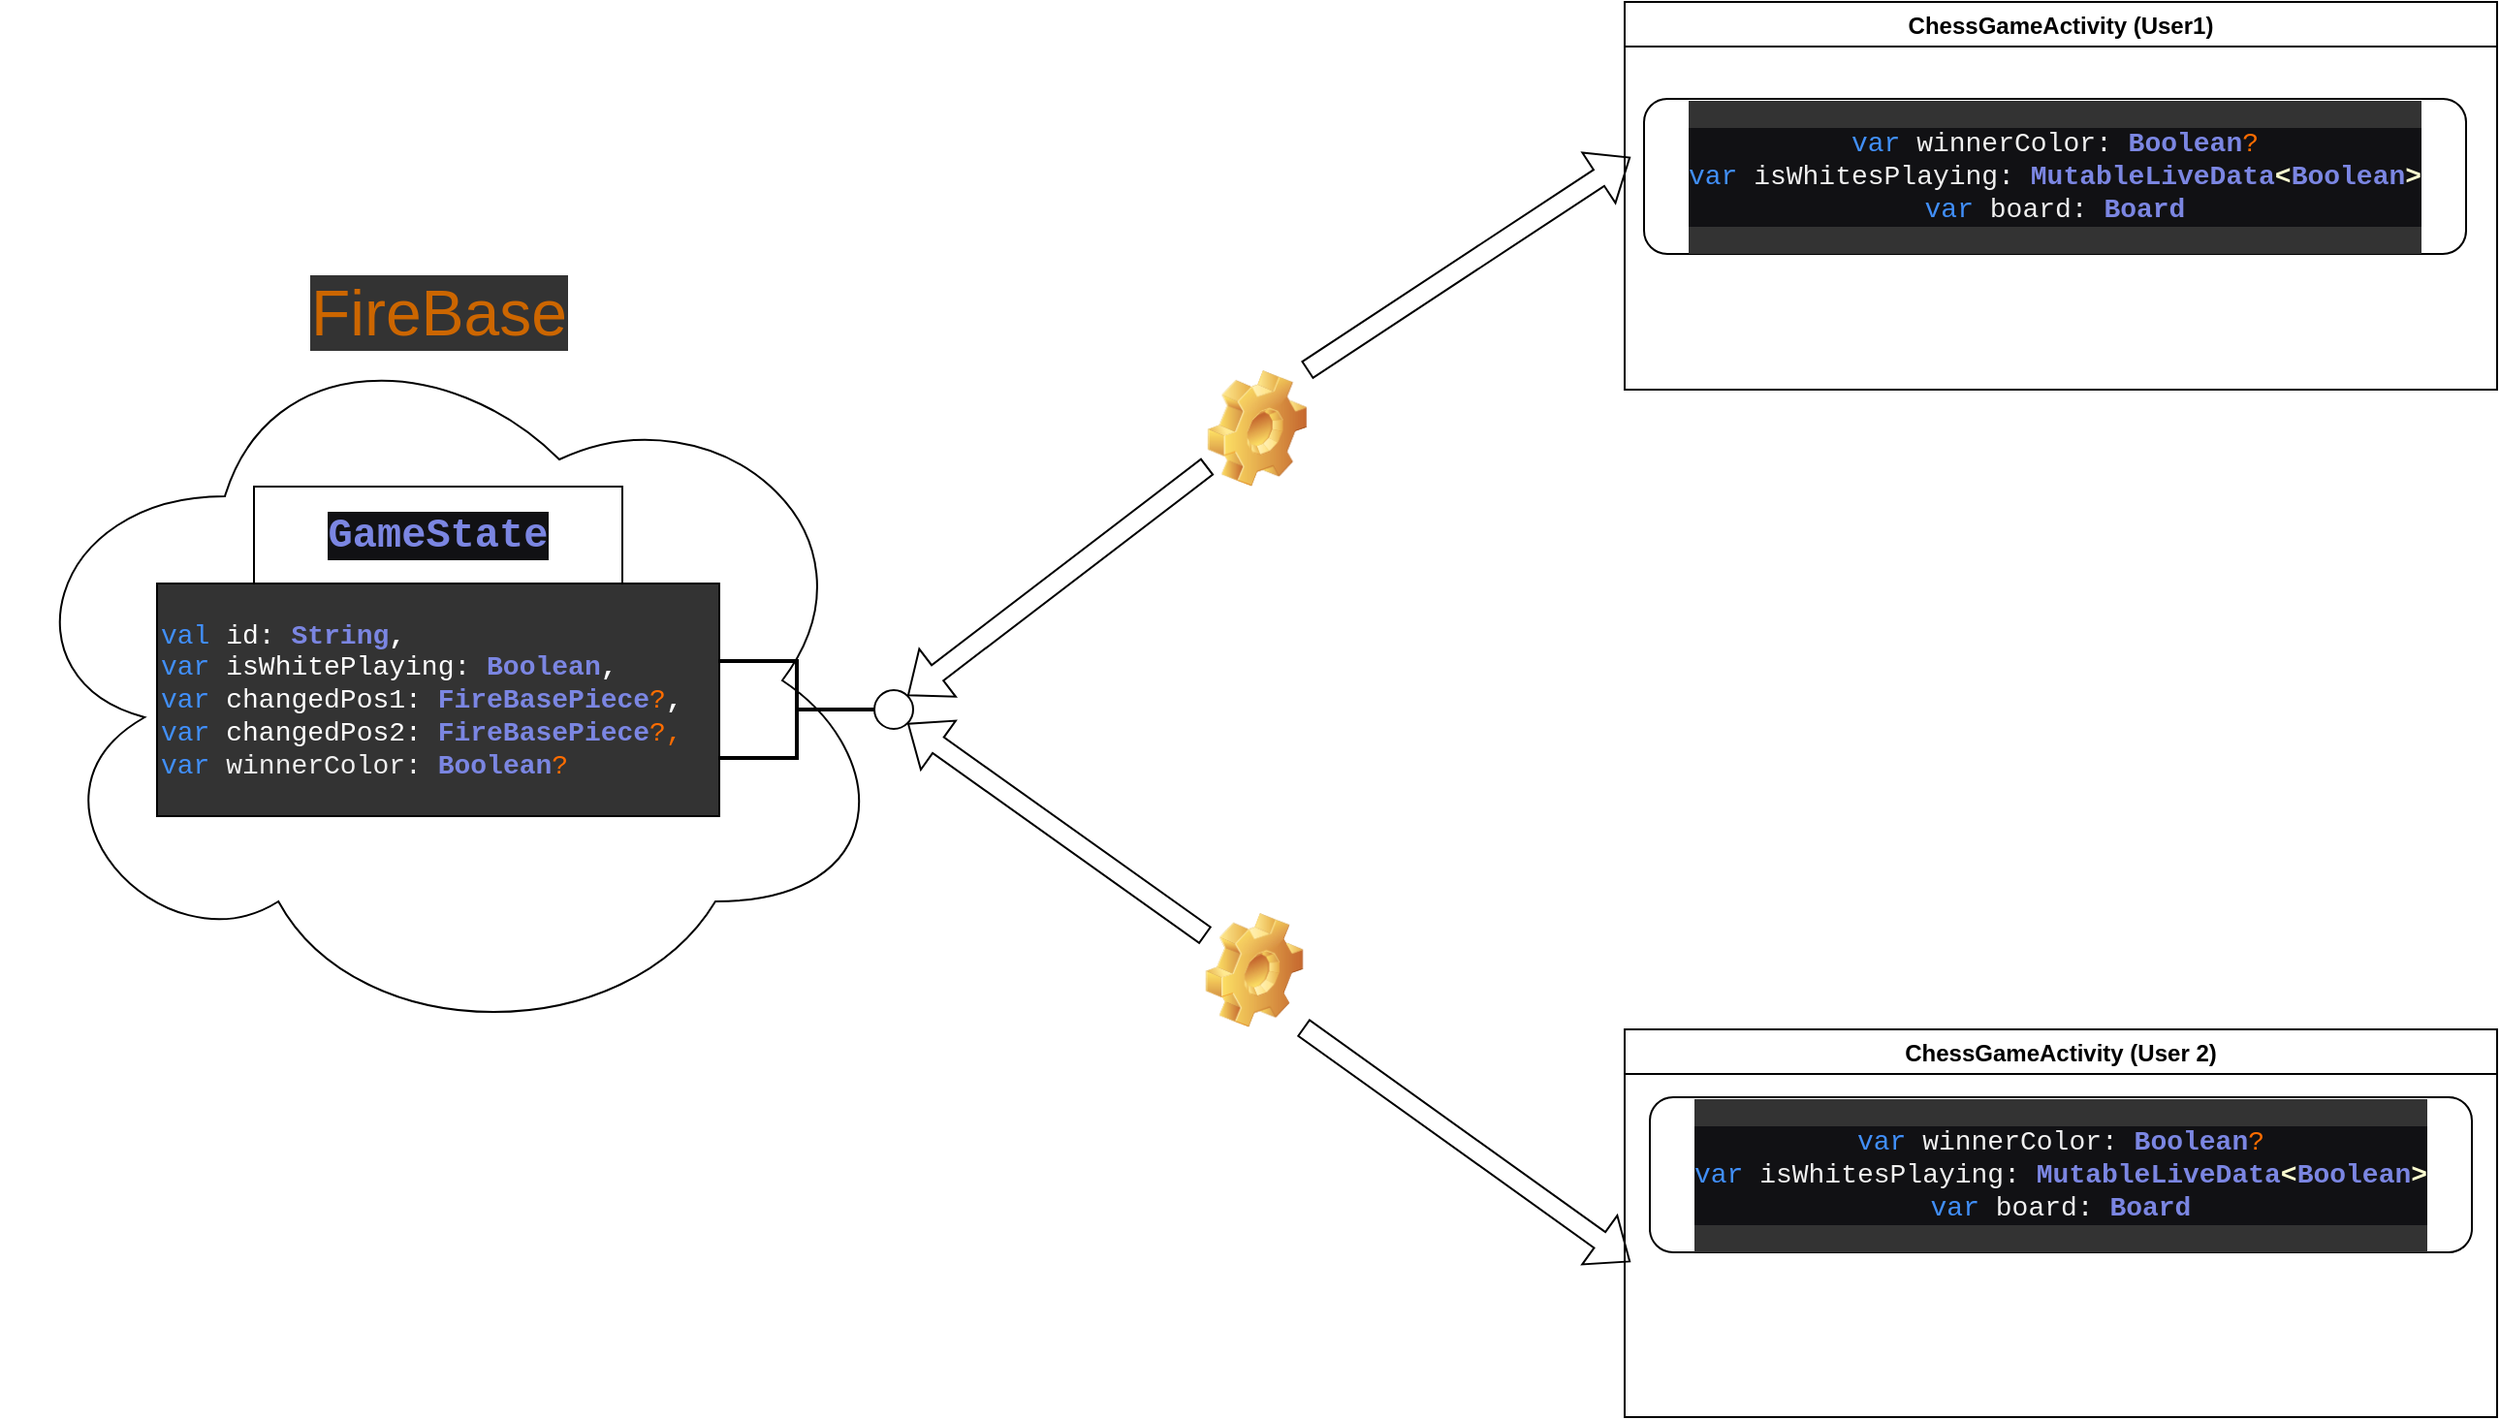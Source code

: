 <mxfile version="16.2.6" type="device"><diagram id="sNALF_Tm8qJS5tfcBMum" name="Page-1"><mxGraphModel dx="1695" dy="1661" grid="1" gridSize="10" guides="1" tooltips="1" connect="1" arrows="1" fold="1" page="1" pageScale="1" pageWidth="827" pageHeight="1169" math="0" shadow="0"><root><mxCell id="0"/><mxCell id="1" parent="0"/><mxCell id="_zTSM7bbzUTawt2C4xdx-9" value="" style="ellipse;shape=cloud;whiteSpace=wrap;html=1;labelBackgroundColor=#333333;labelBorderColor=none;fontSize=21;fontColor=#418FF9;strokeColor=default;fillColor=none;" vertex="1" parent="1"><mxGeometry x="-10" y="30" width="460" height="380" as="geometry"/></mxCell><mxCell id="_zTSM7bbzUTawt2C4xdx-1" value="&lt;pre style=&quot;font-family: &amp;#34;courier new&amp;#34; , monospace ; font-size: 10.5pt&quot;&gt;&lt;pre style=&quot;font-family: &amp;#34;courier new&amp;#34; , monospace ; font-size: 10.5pt&quot;&gt;&lt;span style=&quot;background-color: rgb(51 , 51 , 51) ; color: rgb(65 , 143 , 249)&quot;&gt;val &lt;/span&gt;&lt;span style=&quot;background-color: rgb(51 , 51 , 51)&quot;&gt;id: &lt;/span&gt;&lt;span style=&quot;background-color: rgb(51 , 51 , 51) ; color: rgb(123 , 134 , 226) ; font-weight: bold&quot;&gt;String&lt;/span&gt;&lt;span style=&quot;background-color: rgb(51 , 51 , 51) ; color: rgb(255 , 255 , 255) ; font-weight: bold&quot;&gt;,&lt;br&gt;&lt;/span&gt;&lt;span style=&quot;background-color: rgb(51 , 51 , 51) ; color: rgb(65 , 143 , 249)&quot;&gt;var &lt;/span&gt;&lt;span style=&quot;background-color: rgb(51 , 51 , 51)&quot;&gt;isWhitePlaying: &lt;/span&gt;&lt;span style=&quot;background-color: rgb(51 , 51 , 51) ; color: rgb(123 , 134 , 226) ; font-weight: bold&quot;&gt;Boolean&lt;/span&gt;&lt;span style=&quot;background-color: rgb(51 , 51 , 51) ; color: rgb(255 , 255 , 255) ; font-weight: bold&quot;&gt;,&lt;br&gt;&lt;/span&gt;&lt;span style=&quot;background-color: rgb(51 , 51 , 51) ; color: rgb(65 , 143 , 249)&quot;&gt;var &lt;/span&gt;&lt;span style=&quot;background-color: rgb(51 , 51 , 51)&quot;&gt;changedPos1: &lt;/span&gt;&lt;span style=&quot;background-color: rgb(51 , 51 , 51) ; color: rgb(123 , 134 , 226) ; font-weight: bold&quot;&gt;FireBasePiece&lt;/span&gt;&lt;span style=&quot;background-color: rgb(51 , 51 , 51) ; color: rgb(255 , 109 , 0)&quot;&gt;?&lt;/span&gt;&lt;span style=&quot;background-color: rgb(51 , 51 , 51) ; color: rgb(255 , 255 , 255) ; font-weight: bold&quot;&gt;,&lt;br&gt;&lt;/span&gt;&lt;span style=&quot;background-color: rgb(51 , 51 , 51) ; color: rgb(65 , 143 , 249)&quot;&gt;var &lt;/span&gt;&lt;span style=&quot;background-color: rgb(51 , 51 , 51)&quot;&gt;changedPos2: &lt;/span&gt;&lt;span style=&quot;background-color: rgb(51 , 51 , 51) ; color: rgb(123 , 134 , 226) ; font-weight: bold&quot;&gt;FireBasePiece&lt;/span&gt;&lt;font color=&quot;#ff6d00&quot;&gt;&lt;span style=&quot;background-color: rgb(51 , 51 , 51)&quot;&gt;?,&lt;br&gt;&lt;/span&gt;&lt;/font&gt;&lt;font color=&quot;#418ff9&quot;&gt;var&lt;/font&gt; &lt;span style=&quot;color: rgb(240 , 240 , 240) ; font-family: &amp;#34;courier new&amp;#34; , monospace ; font-size: 10.5pt ; white-space: normal ; background-color: rgb(51 , 51 , 51)&quot;&gt;winnerColor: &lt;/span&gt;&lt;span style=&quot;font-family: &amp;#34;courier new&amp;#34; , monospace ; font-size: 10.5pt ; white-space: normal ; color: rgb(123 , 134 , 226) ; font-weight: bold&quot;&gt;Boolean&lt;/span&gt;&lt;span style=&quot;font-family: &amp;#34;courier new&amp;#34; , monospace ; font-size: 10.5pt ; white-space: normal ; color: rgb(255 , 109 , 0)&quot;&gt;?&lt;/span&gt;&lt;/pre&gt;&lt;/pre&gt;" style="rounded=0;whiteSpace=wrap;html=1;align=left;fillColor=#333333;fontColor=#ffffff;strokeColor=default;" vertex="1" parent="1"><mxGeometry x="70" y="170" width="290" height="120" as="geometry"/></mxCell><mxCell id="_zTSM7bbzUTawt2C4xdx-2" value="&lt;pre style=&quot;background-color: rgb(17 , 17 , 20) ; font-family: &amp;#34;courier new&amp;#34; , monospace&quot;&gt;&lt;span style=&quot;color: rgb(123 , 134 , 226) ; font-weight: bold&quot;&gt;&lt;font style=&quot;font-size: 21px&quot;&gt;GameState&lt;/font&gt;&lt;/span&gt;&lt;/pre&gt;" style="text;html=1;strokeColor=default;fillColor=none;align=center;verticalAlign=middle;whiteSpace=wrap;rounded=0;" vertex="1" parent="1"><mxGeometry x="120" y="120" width="190" height="50" as="geometry"/></mxCell><mxCell id="_zTSM7bbzUTawt2C4xdx-4" value="&lt;pre style=&quot;font-family: &amp;#34;courier new&amp;#34; , monospace ; font-size: 10.5pt&quot;&gt;&lt;pre style=&quot;font-family: &amp;#34;courier new&amp;#34; , monospace ; font-size: 10.5pt&quot;&gt;&lt;br&gt;&lt;/pre&gt;&lt;/pre&gt;" style="text;html=1;strokeColor=none;fillColor=none;align=center;verticalAlign=middle;whiteSpace=wrap;rounded=0;labelBackgroundColor=none;labelBorderColor=none;" vertex="1" parent="1"><mxGeometry x="710" y="410" width="240" height="50" as="geometry"/></mxCell><mxCell id="_zTSM7bbzUTawt2C4xdx-5" value="" style="strokeWidth=2;html=1;shape=mxgraph.flowchart.annotation_2;align=left;labelPosition=right;pointerEvents=1;labelBackgroundColor=none;labelBorderColor=none;fillColor=none;rotation=-180;" vertex="1" parent="1"><mxGeometry x="360" y="210" width="80" height="50" as="geometry"/></mxCell><mxCell id="_zTSM7bbzUTawt2C4xdx-7" value="ChessGameActivity (User 2)" style="swimlane;labelBackgroundColor=none;labelBorderColor=none;strokeColor=default;fillColor=none;" vertex="1" parent="1"><mxGeometry x="827" y="400" width="450" height="200" as="geometry"><mxRectangle x="480" y="340" width="150" height="23" as="alternateBounds"/></mxGeometry></mxCell><mxCell id="_zTSM7bbzUTawt2C4xdx-11" value="&lt;pre style=&quot;background-color: rgb(17 , 17 , 20) ; font-family: &amp;#34;courier new&amp;#34; , monospace ; font-size: 10.5pt&quot;&gt;&lt;span style=&quot;color: rgb(65 , 143 , 249)&quot;&gt;var &lt;/span&gt;&lt;font color=&quot;#f0f0f0&quot;&gt;winnerColor: &lt;/font&gt;&lt;span style=&quot;color: rgb(123 , 134 , 226) ; font-weight: bold&quot;&gt;Boolean&lt;/span&gt;&lt;font color=&quot;#ff6d00&quot;&gt;?&lt;br&gt;&lt;/font&gt;&lt;font color=&quot;#418ff9&quot;&gt;var &lt;/font&gt;&lt;span style=&quot;color: rgb(240 , 240 , 240) ; font-size: 10.5pt ; white-space: normal&quot;&gt;isWhitesPlaying: &lt;/span&gt;&lt;span style=&quot;color: rgb(123 , 134 , 226) ; font-size: 10.5pt ; white-space: normal ; font-weight: bold&quot;&gt;MutableLiveData&lt;/span&gt;&lt;span style=&quot;color: rgb(251 , 252 , 208) ; font-size: 10.5pt ; white-space: normal ; font-weight: bold&quot;&gt;&amp;lt;&lt;/span&gt;&lt;span style=&quot;color: rgb(123 , 134 , 226) ; font-size: 10.5pt ; white-space: normal ; font-weight: bold&quot;&gt;Boolean&lt;/span&gt;&lt;span style=&quot;font-size: 10.5pt&quot;&gt;&lt;font color=&quot;#fbfcd0&quot;&gt;&lt;span style=&quot;white-space: normal&quot;&gt;&lt;b&gt;&amp;gt;&lt;br&gt;&lt;/b&gt;&lt;/span&gt;&lt;/font&gt;&lt;/span&gt;&lt;font color=&quot;#418ff9&quot;&gt;var &lt;/font&gt;&lt;span style=&quot;font-family: &amp;#34;courier new&amp;#34; , monospace ; font-size: 10.5pt ; color: rgb(240 , 240 , 240) ; white-space: normal&quot;&gt;board: &lt;/span&gt;&lt;span style=&quot;font-family: &amp;#34;courier new&amp;#34; , monospace ; font-size: 10.5pt ; white-space: normal ; color: rgb(123 , 134 , 226) ; font-weight: bold&quot;&gt;Board&lt;/span&gt;&lt;/pre&gt;" style="rounded=1;whiteSpace=wrap;html=1;labelBackgroundColor=#333333;labelBorderColor=none;fontSize=33;fontColor=#CC6600;strokeColor=default;fillColor=none;" vertex="1" parent="_zTSM7bbzUTawt2C4xdx-7"><mxGeometry x="13" y="35" width="424" height="80" as="geometry"/></mxCell><mxCell id="_zTSM7bbzUTawt2C4xdx-8" value="ChessGameActivity (User1)" style="swimlane;labelBackgroundColor=none;labelBorderColor=none;strokeColor=default;fillColor=none;" vertex="1" parent="1"><mxGeometry x="827" y="-130" width="450" height="200" as="geometry"><mxRectangle x="480" y="340" width="150" height="23" as="alternateBounds"/></mxGeometry></mxCell><mxCell id="_zTSM7bbzUTawt2C4xdx-12" value="&lt;pre style=&quot;background-color: rgb(17 , 17 , 20) ; font-family: &amp;#34;courier new&amp;#34; , monospace ; font-size: 10.5pt&quot;&gt;&lt;span style=&quot;color: rgb(65 , 143 , 249)&quot;&gt;var &lt;/span&gt;&lt;font color=&quot;#f0f0f0&quot;&gt;winnerColor: &lt;/font&gt;&lt;span style=&quot;color: rgb(123 , 134 , 226) ; font-weight: bold&quot;&gt;Boolean&lt;/span&gt;&lt;font color=&quot;#ff6d00&quot;&gt;?&lt;br&gt;&lt;/font&gt;&lt;font color=&quot;#418ff9&quot;&gt;var &lt;/font&gt;&lt;span style=&quot;color: rgb(240 , 240 , 240) ; font-size: 10.5pt ; white-space: normal&quot;&gt;isWhitesPlaying: &lt;/span&gt;&lt;span style=&quot;color: rgb(123 , 134 , 226) ; font-size: 10.5pt ; white-space: normal ; font-weight: bold&quot;&gt;MutableLiveData&lt;/span&gt;&lt;span style=&quot;color: rgb(251 , 252 , 208) ; font-size: 10.5pt ; white-space: normal ; font-weight: bold&quot;&gt;&amp;lt;&lt;/span&gt;&lt;span style=&quot;color: rgb(123 , 134 , 226) ; font-size: 10.5pt ; white-space: normal ; font-weight: bold&quot;&gt;Boolean&lt;/span&gt;&lt;span style=&quot;font-size: 10.5pt&quot;&gt;&lt;font color=&quot;#fbfcd0&quot;&gt;&lt;span style=&quot;white-space: normal&quot;&gt;&lt;b&gt;&amp;gt;&lt;br&gt;&lt;/b&gt;&lt;/span&gt;&lt;/font&gt;&lt;/span&gt;&lt;font color=&quot;#418ff9&quot;&gt;var &lt;/font&gt;&lt;span style=&quot;font-family: &amp;#34;courier new&amp;#34; , monospace ; font-size: 10.5pt ; color: rgb(240 , 240 , 240) ; white-space: normal&quot;&gt;board: &lt;/span&gt;&lt;span style=&quot;font-family: &amp;#34;courier new&amp;#34; , monospace ; font-size: 10.5pt ; white-space: normal ; color: rgb(123 , 134 , 226) ; font-weight: bold&quot;&gt;Board&lt;/span&gt;&lt;/pre&gt;" style="rounded=1;whiteSpace=wrap;html=1;labelBackgroundColor=#333333;labelBorderColor=none;fontSize=33;fontColor=#CC6600;strokeColor=default;fillColor=none;" vertex="1" parent="_zTSM7bbzUTawt2C4xdx-8"><mxGeometry x="10" y="50" width="424" height="80" as="geometry"/></mxCell><mxCell id="_zTSM7bbzUTawt2C4xdx-10" value="&lt;font color=&quot;#cc6600&quot; style=&quot;font-size: 33px;&quot;&gt;FireBase&lt;/font&gt;" style="text;html=1;strokeColor=none;fillColor=none;align=center;verticalAlign=middle;whiteSpace=wrap;rounded=0;labelBackgroundColor=#333333;labelBorderColor=none;fontSize=33;fontColor=#418FF9;" vertex="1" parent="1"><mxGeometry x="117.5" y="-10" width="195" height="80" as="geometry"/></mxCell><mxCell id="_zTSM7bbzUTawt2C4xdx-16" value="" style="shape=flexArrow;endArrow=classic;startArrow=none;html=1;rounded=0;fontSize=33;fontColor=#418FF9;exitX=1;exitY=1;exitDx=0;exitDy=0;" edge="1" parent="1" source="_zTSM7bbzUTawt2C4xdx-15"><mxGeometry width="100" height="100" relative="1" as="geometry"><mxPoint x="480" y="270" as="sourcePoint"/><mxPoint x="830" y="520" as="targetPoint"/></mxGeometry></mxCell><mxCell id="_zTSM7bbzUTawt2C4xdx-17" value="" style="shape=flexArrow;endArrow=classic;startArrow=none;html=1;rounded=0;fontSize=33;fontColor=#418FF9;exitX=1;exitY=0;exitDx=0;exitDy=0;" edge="1" parent="1" source="_zTSM7bbzUTawt2C4xdx-13"><mxGeometry width="100" height="100" relative="1" as="geometry"><mxPoint x="490" y="220" as="sourcePoint"/><mxPoint x="830" y="-50" as="targetPoint"/></mxGeometry></mxCell><mxCell id="_zTSM7bbzUTawt2C4xdx-18" value="" style="ellipse;whiteSpace=wrap;html=1;aspect=fixed;labelBackgroundColor=#333333;labelBorderColor=none;fontSize=33;fontColor=#418FF9;strokeColor=default;fillColor=#FFFFFF;" vertex="1" parent="1"><mxGeometry x="440" y="225" width="20" height="20" as="geometry"/></mxCell><mxCell id="_zTSM7bbzUTawt2C4xdx-13" value="" style="shape=image;html=1;verticalLabelPosition=bottom;verticalAlign=top;imageAspect=1;aspect=fixed;image=img/clipart/Gear_128x128.png;labelBackgroundColor=#333333;labelBorderColor=none;fontSize=33;fontColor=#418FF9;strokeColor=default;fillColor=none;" vertex="1" parent="1"><mxGeometry x="611.9" y="60" width="51.15" height="60" as="geometry"/></mxCell><mxCell id="_zTSM7bbzUTawt2C4xdx-19" value="" style="shape=flexArrow;endArrow=none;startArrow=classic;html=1;rounded=0;fontSize=33;fontColor=#418FF9;exitX=1;exitY=0;exitDx=0;exitDy=0;" edge="1" parent="1" source="_zTSM7bbzUTawt2C4xdx-18" target="_zTSM7bbzUTawt2C4xdx-13"><mxGeometry width="100" height="100" relative="1" as="geometry"><mxPoint x="457.071" y="227.929" as="sourcePoint"/><mxPoint x="840" y="-40" as="targetPoint"/></mxGeometry></mxCell><mxCell id="_zTSM7bbzUTawt2C4xdx-15" value="" style="shape=image;html=1;verticalLabelPosition=bottom;verticalAlign=top;imageAspect=1;aspect=fixed;image=img/clipart/Gear_128x128.png;labelBackgroundColor=#333333;labelBorderColor=none;fontSize=33;fontColor=#418FF9;strokeColor=default;fillColor=none;" vertex="1" parent="1"><mxGeometry x="610.85" y="340" width="50.29" height="59" as="geometry"/></mxCell><mxCell id="_zTSM7bbzUTawt2C4xdx-20" value="" style="shape=flexArrow;endArrow=none;startArrow=classic;html=1;rounded=0;fontSize=33;fontColor=#418FF9;exitX=1;exitY=1;exitDx=0;exitDy=0;" edge="1" parent="1" source="_zTSM7bbzUTawt2C4xdx-18" target="_zTSM7bbzUTawt2C4xdx-15"><mxGeometry width="100" height="100" relative="1" as="geometry"><mxPoint x="457.071" y="242.071" as="sourcePoint"/><mxPoint x="830" y="520" as="targetPoint"/></mxGeometry></mxCell></root></mxGraphModel></diagram></mxfile>